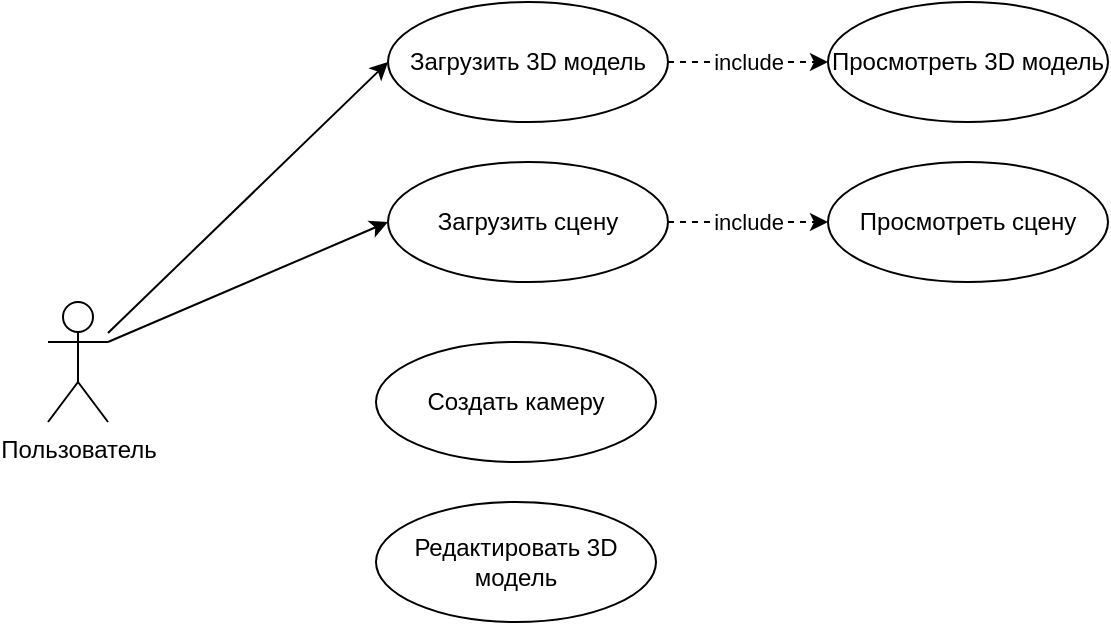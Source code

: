 <mxfile version="14.6.6" type="github">
  <diagram id="TTeWuGK_N1w3ZF10THAs" name="Page-1">
    <mxGraphModel dx="868" dy="482" grid="1" gridSize="10" guides="1" tooltips="1" connect="1" arrows="1" fold="1" page="1" pageScale="1" pageWidth="827" pageHeight="1169" math="0" shadow="0">
      <root>
        <mxCell id="0" />
        <mxCell id="1" parent="0" />
        <mxCell id="239sjALaaFQrel0IKYAk-16" value="include" style="edgeStyle=none;rounded=0;orthogonalLoop=1;jettySize=auto;html=1;exitX=1;exitY=0.5;exitDx=0;exitDy=0;dashed=1;" edge="1" parent="1" source="73fXxVTonlHXJbU47xhf-3" target="239sjALaaFQrel0IKYAk-14">
          <mxGeometry relative="1" as="geometry" />
        </mxCell>
        <mxCell id="73fXxVTonlHXJbU47xhf-3" value="Загрузить 3D модель" style="ellipse;whiteSpace=wrap;html=1;" parent="1" vertex="1">
          <mxGeometry x="280" y="250" width="140" height="60" as="geometry" />
        </mxCell>
        <mxCell id="239sjALaaFQrel0IKYAk-18" style="edgeStyle=none;rounded=0;orthogonalLoop=1;jettySize=auto;html=1;entryX=0;entryY=0.5;entryDx=0;entryDy=0;" edge="1" parent="1" source="73fXxVTonlHXJbU47xhf-4" target="73fXxVTonlHXJbU47xhf-3">
          <mxGeometry relative="1" as="geometry" />
        </mxCell>
        <mxCell id="239sjALaaFQrel0IKYAk-19" style="edgeStyle=none;rounded=0;orthogonalLoop=1;jettySize=auto;html=1;exitX=1;exitY=0.333;exitDx=0;exitDy=0;exitPerimeter=0;entryX=0;entryY=0.5;entryDx=0;entryDy=0;" edge="1" parent="1" source="73fXxVTonlHXJbU47xhf-4" target="239sjALaaFQrel0IKYAk-12">
          <mxGeometry relative="1" as="geometry" />
        </mxCell>
        <mxCell id="73fXxVTonlHXJbU47xhf-4" value="Пользователь" style="shape=umlActor;verticalLabelPosition=bottom;verticalAlign=top;html=1;" parent="1" vertex="1">
          <mxGeometry x="110" y="400" width="30" height="60" as="geometry" />
        </mxCell>
        <mxCell id="239sjALaaFQrel0IKYAk-17" value="include" style="edgeStyle=none;rounded=0;orthogonalLoop=1;jettySize=auto;html=1;dashed=1;" edge="1" parent="1" source="239sjALaaFQrel0IKYAk-12" target="239sjALaaFQrel0IKYAk-15">
          <mxGeometry relative="1" as="geometry" />
        </mxCell>
        <mxCell id="239sjALaaFQrel0IKYAk-12" value="Загрузить сцену" style="ellipse;whiteSpace=wrap;html=1;" vertex="1" parent="1">
          <mxGeometry x="280" y="330" width="140" height="60" as="geometry" />
        </mxCell>
        <mxCell id="239sjALaaFQrel0IKYAk-14" value="Просмотреть 3D модель" style="ellipse;whiteSpace=wrap;html=1;" vertex="1" parent="1">
          <mxGeometry x="500" y="250" width="140" height="60" as="geometry" />
        </mxCell>
        <mxCell id="239sjALaaFQrel0IKYAk-15" value="Просмотреть сцену" style="ellipse;whiteSpace=wrap;html=1;" vertex="1" parent="1">
          <mxGeometry x="500" y="330" width="140" height="60" as="geometry" />
        </mxCell>
        <mxCell id="239sjALaaFQrel0IKYAk-20" value="Создать камеру" style="ellipse;whiteSpace=wrap;html=1;" vertex="1" parent="1">
          <mxGeometry x="274" y="420" width="140" height="60" as="geometry" />
        </mxCell>
        <mxCell id="239sjALaaFQrel0IKYAk-21" value="Редактировать 3D модель" style="ellipse;whiteSpace=wrap;html=1;" vertex="1" parent="1">
          <mxGeometry x="274" y="500" width="140" height="60" as="geometry" />
        </mxCell>
      </root>
    </mxGraphModel>
  </diagram>
</mxfile>

